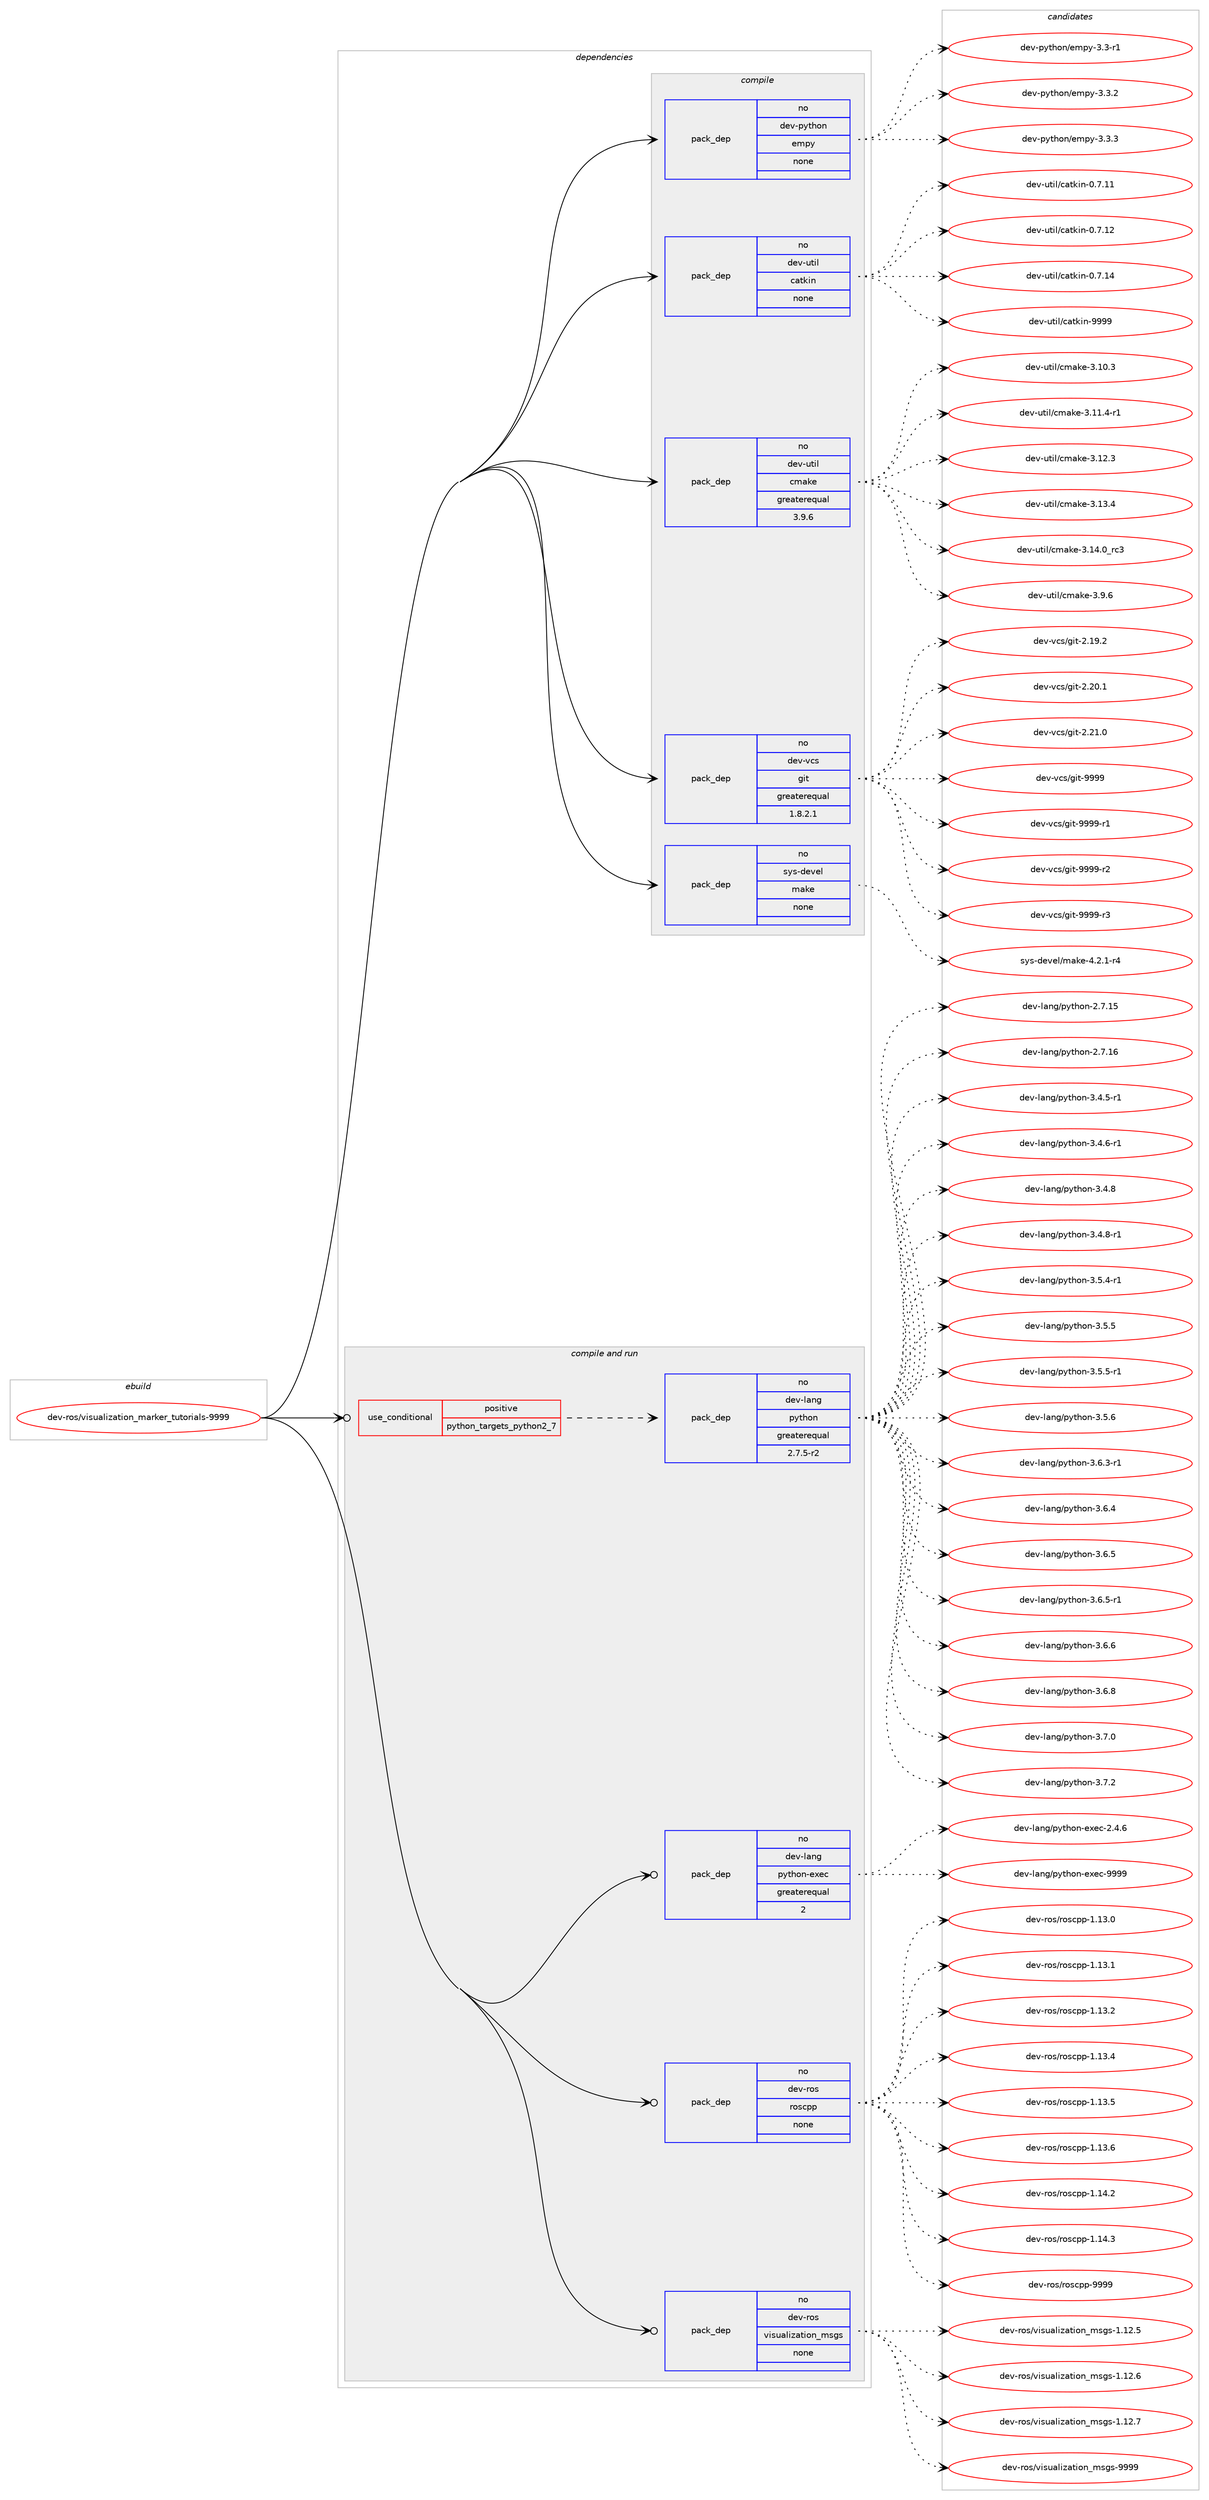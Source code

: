 digraph prolog {

# *************
# Graph options
# *************

newrank=true;
concentrate=true;
compound=true;
graph [rankdir=LR,fontname=Helvetica,fontsize=10,ranksep=1.5];#, ranksep=2.5, nodesep=0.2];
edge  [arrowhead=vee];
node  [fontname=Helvetica,fontsize=10];

# **********
# The ebuild
# **********

subgraph cluster_leftcol {
color=gray;
rank=same;
label=<<i>ebuild</i>>;
id [label="dev-ros/visualization_marker_tutorials-9999", color=red, width=4, href="../dev-ros/visualization_marker_tutorials-9999.svg"];
}

# ****************
# The dependencies
# ****************

subgraph cluster_midcol {
color=gray;
label=<<i>dependencies</i>>;
subgraph cluster_compile {
fillcolor="#eeeeee";
style=filled;
label=<<i>compile</i>>;
subgraph pack1062212 {
dependency1477526 [label=<<TABLE BORDER="0" CELLBORDER="1" CELLSPACING="0" CELLPADDING="4" WIDTH="220"><TR><TD ROWSPAN="6" CELLPADDING="30">pack_dep</TD></TR><TR><TD WIDTH="110">no</TD></TR><TR><TD>dev-python</TD></TR><TR><TD>empy</TD></TR><TR><TD>none</TD></TR><TR><TD></TD></TR></TABLE>>, shape=none, color=blue];
}
id:e -> dependency1477526:w [weight=20,style="solid",arrowhead="vee"];
subgraph pack1062213 {
dependency1477527 [label=<<TABLE BORDER="0" CELLBORDER="1" CELLSPACING="0" CELLPADDING="4" WIDTH="220"><TR><TD ROWSPAN="6" CELLPADDING="30">pack_dep</TD></TR><TR><TD WIDTH="110">no</TD></TR><TR><TD>dev-util</TD></TR><TR><TD>catkin</TD></TR><TR><TD>none</TD></TR><TR><TD></TD></TR></TABLE>>, shape=none, color=blue];
}
id:e -> dependency1477527:w [weight=20,style="solid",arrowhead="vee"];
subgraph pack1062214 {
dependency1477528 [label=<<TABLE BORDER="0" CELLBORDER="1" CELLSPACING="0" CELLPADDING="4" WIDTH="220"><TR><TD ROWSPAN="6" CELLPADDING="30">pack_dep</TD></TR><TR><TD WIDTH="110">no</TD></TR><TR><TD>dev-util</TD></TR><TR><TD>cmake</TD></TR><TR><TD>greaterequal</TD></TR><TR><TD>3.9.6</TD></TR></TABLE>>, shape=none, color=blue];
}
id:e -> dependency1477528:w [weight=20,style="solid",arrowhead="vee"];
subgraph pack1062215 {
dependency1477529 [label=<<TABLE BORDER="0" CELLBORDER="1" CELLSPACING="0" CELLPADDING="4" WIDTH="220"><TR><TD ROWSPAN="6" CELLPADDING="30">pack_dep</TD></TR><TR><TD WIDTH="110">no</TD></TR><TR><TD>dev-vcs</TD></TR><TR><TD>git</TD></TR><TR><TD>greaterequal</TD></TR><TR><TD>1.8.2.1</TD></TR></TABLE>>, shape=none, color=blue];
}
id:e -> dependency1477529:w [weight=20,style="solid",arrowhead="vee"];
subgraph pack1062216 {
dependency1477530 [label=<<TABLE BORDER="0" CELLBORDER="1" CELLSPACING="0" CELLPADDING="4" WIDTH="220"><TR><TD ROWSPAN="6" CELLPADDING="30">pack_dep</TD></TR><TR><TD WIDTH="110">no</TD></TR><TR><TD>sys-devel</TD></TR><TR><TD>make</TD></TR><TR><TD>none</TD></TR><TR><TD></TD></TR></TABLE>>, shape=none, color=blue];
}
id:e -> dependency1477530:w [weight=20,style="solid",arrowhead="vee"];
}
subgraph cluster_compileandrun {
fillcolor="#eeeeee";
style=filled;
label=<<i>compile and run</i>>;
subgraph cond391924 {
dependency1477531 [label=<<TABLE BORDER="0" CELLBORDER="1" CELLSPACING="0" CELLPADDING="4"><TR><TD ROWSPAN="3" CELLPADDING="10">use_conditional</TD></TR><TR><TD>positive</TD></TR><TR><TD>python_targets_python2_7</TD></TR></TABLE>>, shape=none, color=red];
subgraph pack1062217 {
dependency1477532 [label=<<TABLE BORDER="0" CELLBORDER="1" CELLSPACING="0" CELLPADDING="4" WIDTH="220"><TR><TD ROWSPAN="6" CELLPADDING="30">pack_dep</TD></TR><TR><TD WIDTH="110">no</TD></TR><TR><TD>dev-lang</TD></TR><TR><TD>python</TD></TR><TR><TD>greaterequal</TD></TR><TR><TD>2.7.5-r2</TD></TR></TABLE>>, shape=none, color=blue];
}
dependency1477531:e -> dependency1477532:w [weight=20,style="dashed",arrowhead="vee"];
}
id:e -> dependency1477531:w [weight=20,style="solid",arrowhead="odotvee"];
subgraph pack1062218 {
dependency1477533 [label=<<TABLE BORDER="0" CELLBORDER="1" CELLSPACING="0" CELLPADDING="4" WIDTH="220"><TR><TD ROWSPAN="6" CELLPADDING="30">pack_dep</TD></TR><TR><TD WIDTH="110">no</TD></TR><TR><TD>dev-lang</TD></TR><TR><TD>python-exec</TD></TR><TR><TD>greaterequal</TD></TR><TR><TD>2</TD></TR></TABLE>>, shape=none, color=blue];
}
id:e -> dependency1477533:w [weight=20,style="solid",arrowhead="odotvee"];
subgraph pack1062219 {
dependency1477534 [label=<<TABLE BORDER="0" CELLBORDER="1" CELLSPACING="0" CELLPADDING="4" WIDTH="220"><TR><TD ROWSPAN="6" CELLPADDING="30">pack_dep</TD></TR><TR><TD WIDTH="110">no</TD></TR><TR><TD>dev-ros</TD></TR><TR><TD>roscpp</TD></TR><TR><TD>none</TD></TR><TR><TD></TD></TR></TABLE>>, shape=none, color=blue];
}
id:e -> dependency1477534:w [weight=20,style="solid",arrowhead="odotvee"];
subgraph pack1062220 {
dependency1477535 [label=<<TABLE BORDER="0" CELLBORDER="1" CELLSPACING="0" CELLPADDING="4" WIDTH="220"><TR><TD ROWSPAN="6" CELLPADDING="30">pack_dep</TD></TR><TR><TD WIDTH="110">no</TD></TR><TR><TD>dev-ros</TD></TR><TR><TD>visualization_msgs</TD></TR><TR><TD>none</TD></TR><TR><TD></TD></TR></TABLE>>, shape=none, color=blue];
}
id:e -> dependency1477535:w [weight=20,style="solid",arrowhead="odotvee"];
}
subgraph cluster_run {
fillcolor="#eeeeee";
style=filled;
label=<<i>run</i>>;
}
}

# **************
# The candidates
# **************

subgraph cluster_choices {
rank=same;
color=gray;
label=<<i>candidates</i>>;

subgraph choice1062212 {
color=black;
nodesep=1;
choice1001011184511212111610411111047101109112121455146514511449 [label="dev-python/empy-3.3-r1", color=red, width=4,href="../dev-python/empy-3.3-r1.svg"];
choice1001011184511212111610411111047101109112121455146514650 [label="dev-python/empy-3.3.2", color=red, width=4,href="../dev-python/empy-3.3.2.svg"];
choice1001011184511212111610411111047101109112121455146514651 [label="dev-python/empy-3.3.3", color=red, width=4,href="../dev-python/empy-3.3.3.svg"];
dependency1477526:e -> choice1001011184511212111610411111047101109112121455146514511449:w [style=dotted,weight="100"];
dependency1477526:e -> choice1001011184511212111610411111047101109112121455146514650:w [style=dotted,weight="100"];
dependency1477526:e -> choice1001011184511212111610411111047101109112121455146514651:w [style=dotted,weight="100"];
}
subgraph choice1062213 {
color=black;
nodesep=1;
choice1001011184511711610510847999711610710511045484655464949 [label="dev-util/catkin-0.7.11", color=red, width=4,href="../dev-util/catkin-0.7.11.svg"];
choice1001011184511711610510847999711610710511045484655464950 [label="dev-util/catkin-0.7.12", color=red, width=4,href="../dev-util/catkin-0.7.12.svg"];
choice1001011184511711610510847999711610710511045484655464952 [label="dev-util/catkin-0.7.14", color=red, width=4,href="../dev-util/catkin-0.7.14.svg"];
choice100101118451171161051084799971161071051104557575757 [label="dev-util/catkin-9999", color=red, width=4,href="../dev-util/catkin-9999.svg"];
dependency1477527:e -> choice1001011184511711610510847999711610710511045484655464949:w [style=dotted,weight="100"];
dependency1477527:e -> choice1001011184511711610510847999711610710511045484655464950:w [style=dotted,weight="100"];
dependency1477527:e -> choice1001011184511711610510847999711610710511045484655464952:w [style=dotted,weight="100"];
dependency1477527:e -> choice100101118451171161051084799971161071051104557575757:w [style=dotted,weight="100"];
}
subgraph choice1062214 {
color=black;
nodesep=1;
choice1001011184511711610510847991099710710145514649484651 [label="dev-util/cmake-3.10.3", color=red, width=4,href="../dev-util/cmake-3.10.3.svg"];
choice10010111845117116105108479910997107101455146494946524511449 [label="dev-util/cmake-3.11.4-r1", color=red, width=4,href="../dev-util/cmake-3.11.4-r1.svg"];
choice1001011184511711610510847991099710710145514649504651 [label="dev-util/cmake-3.12.3", color=red, width=4,href="../dev-util/cmake-3.12.3.svg"];
choice1001011184511711610510847991099710710145514649514652 [label="dev-util/cmake-3.13.4", color=red, width=4,href="../dev-util/cmake-3.13.4.svg"];
choice1001011184511711610510847991099710710145514649524648951149951 [label="dev-util/cmake-3.14.0_rc3", color=red, width=4,href="../dev-util/cmake-3.14.0_rc3.svg"];
choice10010111845117116105108479910997107101455146574654 [label="dev-util/cmake-3.9.6", color=red, width=4,href="../dev-util/cmake-3.9.6.svg"];
dependency1477528:e -> choice1001011184511711610510847991099710710145514649484651:w [style=dotted,weight="100"];
dependency1477528:e -> choice10010111845117116105108479910997107101455146494946524511449:w [style=dotted,weight="100"];
dependency1477528:e -> choice1001011184511711610510847991099710710145514649504651:w [style=dotted,weight="100"];
dependency1477528:e -> choice1001011184511711610510847991099710710145514649514652:w [style=dotted,weight="100"];
dependency1477528:e -> choice1001011184511711610510847991099710710145514649524648951149951:w [style=dotted,weight="100"];
dependency1477528:e -> choice10010111845117116105108479910997107101455146574654:w [style=dotted,weight="100"];
}
subgraph choice1062215 {
color=black;
nodesep=1;
choice10010111845118991154710310511645504649574650 [label="dev-vcs/git-2.19.2", color=red, width=4,href="../dev-vcs/git-2.19.2.svg"];
choice10010111845118991154710310511645504650484649 [label="dev-vcs/git-2.20.1", color=red, width=4,href="../dev-vcs/git-2.20.1.svg"];
choice10010111845118991154710310511645504650494648 [label="dev-vcs/git-2.21.0", color=red, width=4,href="../dev-vcs/git-2.21.0.svg"];
choice1001011184511899115471031051164557575757 [label="dev-vcs/git-9999", color=red, width=4,href="../dev-vcs/git-9999.svg"];
choice10010111845118991154710310511645575757574511449 [label="dev-vcs/git-9999-r1", color=red, width=4,href="../dev-vcs/git-9999-r1.svg"];
choice10010111845118991154710310511645575757574511450 [label="dev-vcs/git-9999-r2", color=red, width=4,href="../dev-vcs/git-9999-r2.svg"];
choice10010111845118991154710310511645575757574511451 [label="dev-vcs/git-9999-r3", color=red, width=4,href="../dev-vcs/git-9999-r3.svg"];
dependency1477529:e -> choice10010111845118991154710310511645504649574650:w [style=dotted,weight="100"];
dependency1477529:e -> choice10010111845118991154710310511645504650484649:w [style=dotted,weight="100"];
dependency1477529:e -> choice10010111845118991154710310511645504650494648:w [style=dotted,weight="100"];
dependency1477529:e -> choice1001011184511899115471031051164557575757:w [style=dotted,weight="100"];
dependency1477529:e -> choice10010111845118991154710310511645575757574511449:w [style=dotted,weight="100"];
dependency1477529:e -> choice10010111845118991154710310511645575757574511450:w [style=dotted,weight="100"];
dependency1477529:e -> choice10010111845118991154710310511645575757574511451:w [style=dotted,weight="100"];
}
subgraph choice1062216 {
color=black;
nodesep=1;
choice1151211154510010111810110847109971071014552465046494511452 [label="sys-devel/make-4.2.1-r4", color=red, width=4,href="../sys-devel/make-4.2.1-r4.svg"];
dependency1477530:e -> choice1151211154510010111810110847109971071014552465046494511452:w [style=dotted,weight="100"];
}
subgraph choice1062217 {
color=black;
nodesep=1;
choice10010111845108971101034711212111610411111045504655464953 [label="dev-lang/python-2.7.15", color=red, width=4,href="../dev-lang/python-2.7.15.svg"];
choice10010111845108971101034711212111610411111045504655464954 [label="dev-lang/python-2.7.16", color=red, width=4,href="../dev-lang/python-2.7.16.svg"];
choice1001011184510897110103471121211161041111104551465246534511449 [label="dev-lang/python-3.4.5-r1", color=red, width=4,href="../dev-lang/python-3.4.5-r1.svg"];
choice1001011184510897110103471121211161041111104551465246544511449 [label="dev-lang/python-3.4.6-r1", color=red, width=4,href="../dev-lang/python-3.4.6-r1.svg"];
choice100101118451089711010347112121116104111110455146524656 [label="dev-lang/python-3.4.8", color=red, width=4,href="../dev-lang/python-3.4.8.svg"];
choice1001011184510897110103471121211161041111104551465246564511449 [label="dev-lang/python-3.4.8-r1", color=red, width=4,href="../dev-lang/python-3.4.8-r1.svg"];
choice1001011184510897110103471121211161041111104551465346524511449 [label="dev-lang/python-3.5.4-r1", color=red, width=4,href="../dev-lang/python-3.5.4-r1.svg"];
choice100101118451089711010347112121116104111110455146534653 [label="dev-lang/python-3.5.5", color=red, width=4,href="../dev-lang/python-3.5.5.svg"];
choice1001011184510897110103471121211161041111104551465346534511449 [label="dev-lang/python-3.5.5-r1", color=red, width=4,href="../dev-lang/python-3.5.5-r1.svg"];
choice100101118451089711010347112121116104111110455146534654 [label="dev-lang/python-3.5.6", color=red, width=4,href="../dev-lang/python-3.5.6.svg"];
choice1001011184510897110103471121211161041111104551465446514511449 [label="dev-lang/python-3.6.3-r1", color=red, width=4,href="../dev-lang/python-3.6.3-r1.svg"];
choice100101118451089711010347112121116104111110455146544652 [label="dev-lang/python-3.6.4", color=red, width=4,href="../dev-lang/python-3.6.4.svg"];
choice100101118451089711010347112121116104111110455146544653 [label="dev-lang/python-3.6.5", color=red, width=4,href="../dev-lang/python-3.6.5.svg"];
choice1001011184510897110103471121211161041111104551465446534511449 [label="dev-lang/python-3.6.5-r1", color=red, width=4,href="../dev-lang/python-3.6.5-r1.svg"];
choice100101118451089711010347112121116104111110455146544654 [label="dev-lang/python-3.6.6", color=red, width=4,href="../dev-lang/python-3.6.6.svg"];
choice100101118451089711010347112121116104111110455146544656 [label="dev-lang/python-3.6.8", color=red, width=4,href="../dev-lang/python-3.6.8.svg"];
choice100101118451089711010347112121116104111110455146554648 [label="dev-lang/python-3.7.0", color=red, width=4,href="../dev-lang/python-3.7.0.svg"];
choice100101118451089711010347112121116104111110455146554650 [label="dev-lang/python-3.7.2", color=red, width=4,href="../dev-lang/python-3.7.2.svg"];
dependency1477532:e -> choice10010111845108971101034711212111610411111045504655464953:w [style=dotted,weight="100"];
dependency1477532:e -> choice10010111845108971101034711212111610411111045504655464954:w [style=dotted,weight="100"];
dependency1477532:e -> choice1001011184510897110103471121211161041111104551465246534511449:w [style=dotted,weight="100"];
dependency1477532:e -> choice1001011184510897110103471121211161041111104551465246544511449:w [style=dotted,weight="100"];
dependency1477532:e -> choice100101118451089711010347112121116104111110455146524656:w [style=dotted,weight="100"];
dependency1477532:e -> choice1001011184510897110103471121211161041111104551465246564511449:w [style=dotted,weight="100"];
dependency1477532:e -> choice1001011184510897110103471121211161041111104551465346524511449:w [style=dotted,weight="100"];
dependency1477532:e -> choice100101118451089711010347112121116104111110455146534653:w [style=dotted,weight="100"];
dependency1477532:e -> choice1001011184510897110103471121211161041111104551465346534511449:w [style=dotted,weight="100"];
dependency1477532:e -> choice100101118451089711010347112121116104111110455146534654:w [style=dotted,weight="100"];
dependency1477532:e -> choice1001011184510897110103471121211161041111104551465446514511449:w [style=dotted,weight="100"];
dependency1477532:e -> choice100101118451089711010347112121116104111110455146544652:w [style=dotted,weight="100"];
dependency1477532:e -> choice100101118451089711010347112121116104111110455146544653:w [style=dotted,weight="100"];
dependency1477532:e -> choice1001011184510897110103471121211161041111104551465446534511449:w [style=dotted,weight="100"];
dependency1477532:e -> choice100101118451089711010347112121116104111110455146544654:w [style=dotted,weight="100"];
dependency1477532:e -> choice100101118451089711010347112121116104111110455146544656:w [style=dotted,weight="100"];
dependency1477532:e -> choice100101118451089711010347112121116104111110455146554648:w [style=dotted,weight="100"];
dependency1477532:e -> choice100101118451089711010347112121116104111110455146554650:w [style=dotted,weight="100"];
}
subgraph choice1062218 {
color=black;
nodesep=1;
choice1001011184510897110103471121211161041111104510112010199455046524654 [label="dev-lang/python-exec-2.4.6", color=red, width=4,href="../dev-lang/python-exec-2.4.6.svg"];
choice10010111845108971101034711212111610411111045101120101994557575757 [label="dev-lang/python-exec-9999", color=red, width=4,href="../dev-lang/python-exec-9999.svg"];
dependency1477533:e -> choice1001011184510897110103471121211161041111104510112010199455046524654:w [style=dotted,weight="100"];
dependency1477533:e -> choice10010111845108971101034711212111610411111045101120101994557575757:w [style=dotted,weight="100"];
}
subgraph choice1062219 {
color=black;
nodesep=1;
choice10010111845114111115471141111159911211245494649514648 [label="dev-ros/roscpp-1.13.0", color=red, width=4,href="../dev-ros/roscpp-1.13.0.svg"];
choice10010111845114111115471141111159911211245494649514649 [label="dev-ros/roscpp-1.13.1", color=red, width=4,href="../dev-ros/roscpp-1.13.1.svg"];
choice10010111845114111115471141111159911211245494649514650 [label="dev-ros/roscpp-1.13.2", color=red, width=4,href="../dev-ros/roscpp-1.13.2.svg"];
choice10010111845114111115471141111159911211245494649514652 [label="dev-ros/roscpp-1.13.4", color=red, width=4,href="../dev-ros/roscpp-1.13.4.svg"];
choice10010111845114111115471141111159911211245494649514653 [label="dev-ros/roscpp-1.13.5", color=red, width=4,href="../dev-ros/roscpp-1.13.5.svg"];
choice10010111845114111115471141111159911211245494649514654 [label="dev-ros/roscpp-1.13.6", color=red, width=4,href="../dev-ros/roscpp-1.13.6.svg"];
choice10010111845114111115471141111159911211245494649524650 [label="dev-ros/roscpp-1.14.2", color=red, width=4,href="../dev-ros/roscpp-1.14.2.svg"];
choice10010111845114111115471141111159911211245494649524651 [label="dev-ros/roscpp-1.14.3", color=red, width=4,href="../dev-ros/roscpp-1.14.3.svg"];
choice1001011184511411111547114111115991121124557575757 [label="dev-ros/roscpp-9999", color=red, width=4,href="../dev-ros/roscpp-9999.svg"];
dependency1477534:e -> choice10010111845114111115471141111159911211245494649514648:w [style=dotted,weight="100"];
dependency1477534:e -> choice10010111845114111115471141111159911211245494649514649:w [style=dotted,weight="100"];
dependency1477534:e -> choice10010111845114111115471141111159911211245494649514650:w [style=dotted,weight="100"];
dependency1477534:e -> choice10010111845114111115471141111159911211245494649514652:w [style=dotted,weight="100"];
dependency1477534:e -> choice10010111845114111115471141111159911211245494649514653:w [style=dotted,weight="100"];
dependency1477534:e -> choice10010111845114111115471141111159911211245494649514654:w [style=dotted,weight="100"];
dependency1477534:e -> choice10010111845114111115471141111159911211245494649524650:w [style=dotted,weight="100"];
dependency1477534:e -> choice10010111845114111115471141111159911211245494649524651:w [style=dotted,weight="100"];
dependency1477534:e -> choice1001011184511411111547114111115991121124557575757:w [style=dotted,weight="100"];
}
subgraph choice1062220 {
color=black;
nodesep=1;
choice100101118451141111154711810511511797108105122971161051111109510911510311545494649504653 [label="dev-ros/visualization_msgs-1.12.5", color=red, width=4,href="../dev-ros/visualization_msgs-1.12.5.svg"];
choice100101118451141111154711810511511797108105122971161051111109510911510311545494649504654 [label="dev-ros/visualization_msgs-1.12.6", color=red, width=4,href="../dev-ros/visualization_msgs-1.12.6.svg"];
choice100101118451141111154711810511511797108105122971161051111109510911510311545494649504655 [label="dev-ros/visualization_msgs-1.12.7", color=red, width=4,href="../dev-ros/visualization_msgs-1.12.7.svg"];
choice10010111845114111115471181051151179710810512297116105111110951091151031154557575757 [label="dev-ros/visualization_msgs-9999", color=red, width=4,href="../dev-ros/visualization_msgs-9999.svg"];
dependency1477535:e -> choice100101118451141111154711810511511797108105122971161051111109510911510311545494649504653:w [style=dotted,weight="100"];
dependency1477535:e -> choice100101118451141111154711810511511797108105122971161051111109510911510311545494649504654:w [style=dotted,weight="100"];
dependency1477535:e -> choice100101118451141111154711810511511797108105122971161051111109510911510311545494649504655:w [style=dotted,weight="100"];
dependency1477535:e -> choice10010111845114111115471181051151179710810512297116105111110951091151031154557575757:w [style=dotted,weight="100"];
}
}

}
